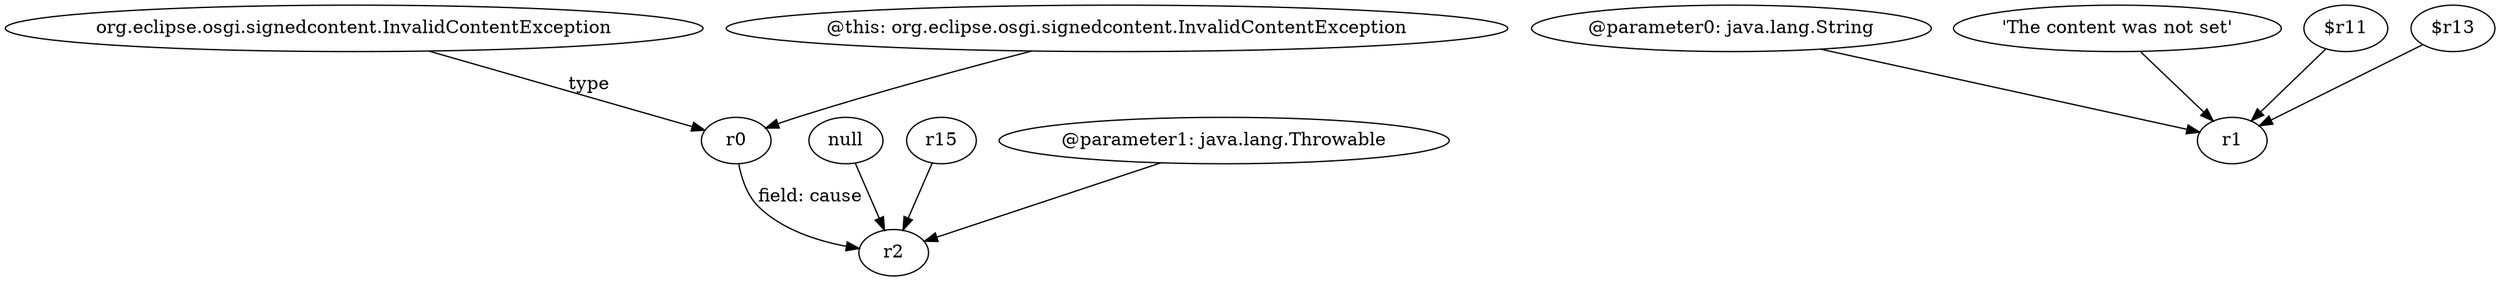 digraph g {
0[label="org.eclipse.osgi.signedcontent.InvalidContentException"]
1[label="r0"]
0->1[label="type"]
2[label="@parameter0: java.lang.String"]
3[label="r1"]
2->3[label=""]
4[label="null"]
5[label="r2"]
4->5[label=""]
6[label="'The content was not set'"]
6->3[label=""]
7[label="$r11"]
7->3[label=""]
8[label="r15"]
8->5[label=""]
9[label="$r13"]
9->3[label=""]
10[label="@this: org.eclipse.osgi.signedcontent.InvalidContentException"]
10->1[label=""]
11[label="@parameter1: java.lang.Throwable"]
11->5[label=""]
1->5[label="field: cause"]
}
